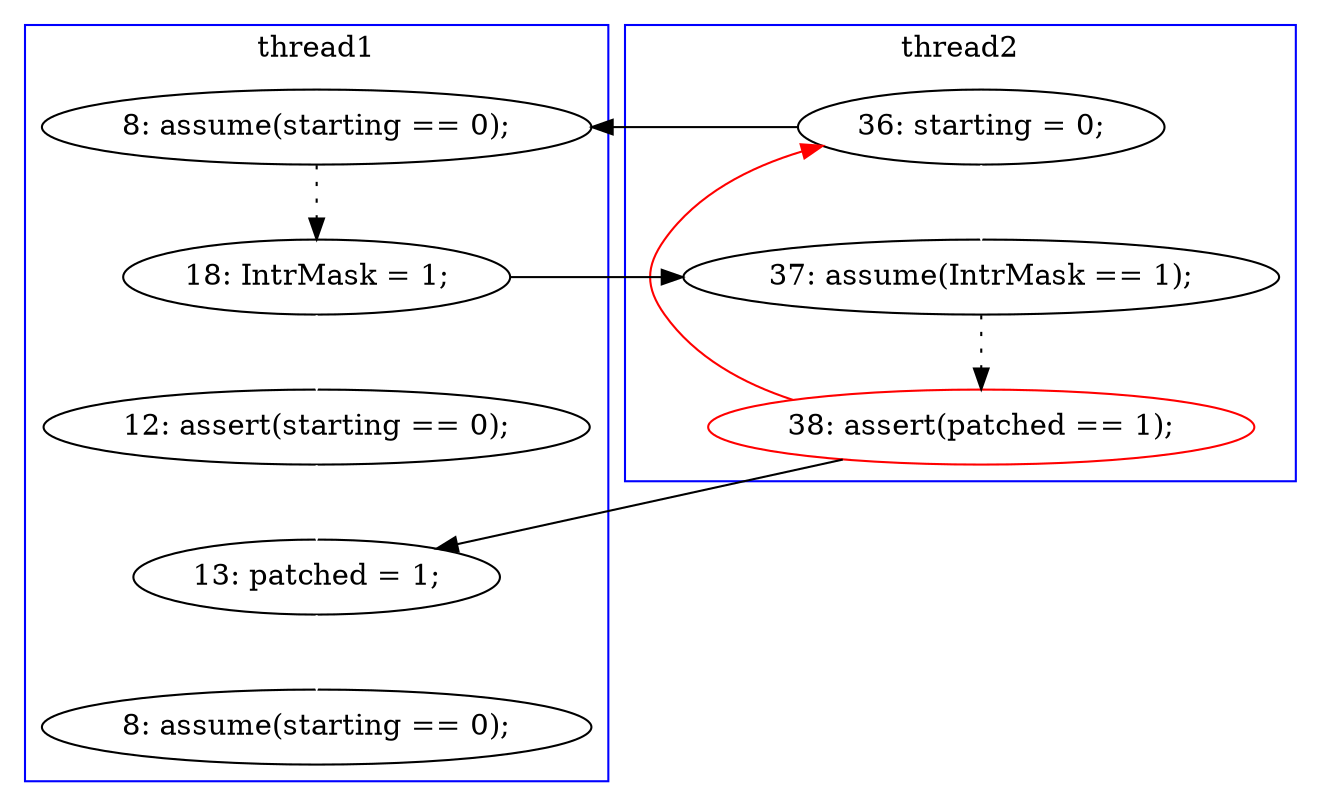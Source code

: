 digraph Counterexample {
	23 -> 15 [color = red, style = solid, constraint = false]
	20 -> 23 [color = black, style = dotted]
	23 -> 25 [color = black, style = solid, constraint = false]
	18 -> 20 [color = black, style = solid, constraint = false]
	16 -> 18 [color = black, style = dotted]
	15 -> 16 [color = black, style = solid, constraint = false]
	24 -> 25 [color = white, style = solid]
	18 -> 24 [color = white, style = solid]
	25 -> 30 [color = white, style = solid]
	15 -> 20 [color = white, style = solid]
	subgraph cluster2 {
		label = thread2
		color = blue
		23  [label = "38: assert(patched == 1);", color = red]
		20  [label = "37: assume(IntrMask == 1);"]
		15  [label = "36: starting = 0;"]
	}
	subgraph cluster1 {
		label = thread1
		color = blue
		30  [label = "8: assume(starting == 0);"]
		25  [label = "13: patched = 1;"]
		24  [label = "12: assert(starting == 0);"]
		16  [label = "8: assume(starting == 0);"]
		18  [label = "18: IntrMask = 1;"]
	}
}